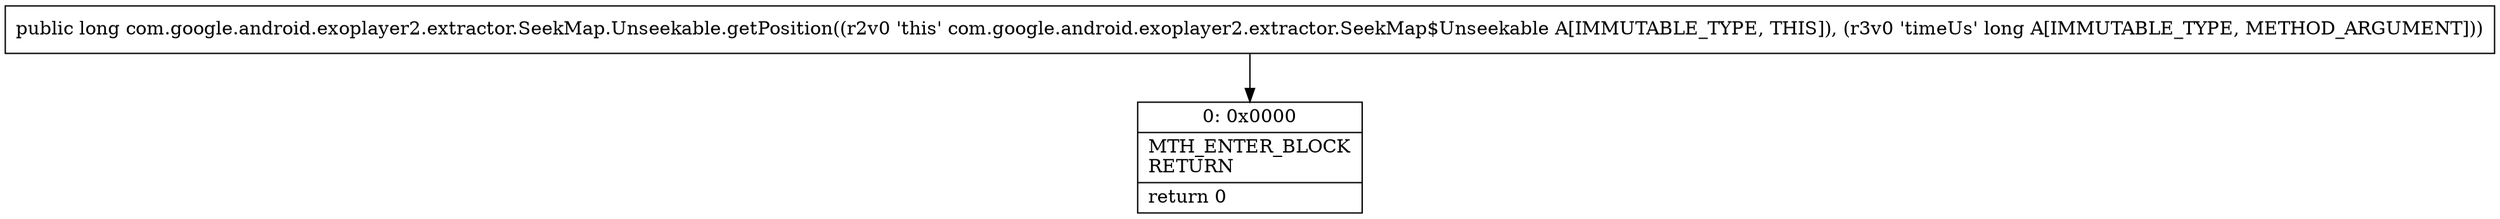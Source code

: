 digraph "CFG forcom.google.android.exoplayer2.extractor.SeekMap.Unseekable.getPosition(J)J" {
Node_0 [shape=record,label="{0\:\ 0x0000|MTH_ENTER_BLOCK\lRETURN\l|return 0\l}"];
MethodNode[shape=record,label="{public long com.google.android.exoplayer2.extractor.SeekMap.Unseekable.getPosition((r2v0 'this' com.google.android.exoplayer2.extractor.SeekMap$Unseekable A[IMMUTABLE_TYPE, THIS]), (r3v0 'timeUs' long A[IMMUTABLE_TYPE, METHOD_ARGUMENT])) }"];
MethodNode -> Node_0;
}

